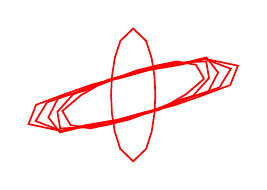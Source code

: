 \begin{tikzpicture}[scale=0.4]

\begin{axis}[
  xmin = -6,
  xmax = 6,
  ymin = -3.1,
  ymax = 3.1,
  scale only axis,
  axis equal image,
  hide axis,
  ]

\addplot [mark=none,red,line width=1.5] table{
1.0e+00 0.0e+00
9.61e-01 8.3e-01
8.314e-01 1.667e+00
5.829e-01 2.438e+00
6.123e-17 3.0e+00
-5.829e-01 2.438e+00
-8.314e-01 1.667e+00
-9.61e-01 8.3e-01
-1.0e+00 3.674e-16
-9.61e-01 -8.3e-01
-8.314e-01 -1.667e+00
-5.829e-01 -2.438e+00
-1.837e-16 -3.0e+00
5.829e-01 -2.438e+00
8.314e-01 -1.667e+00
9.61e-01 -8.3e-01
1.0e+00 0.0e+00
};

\addplot [mark=none,red,line width=1.5] table{
3.202e+00 7.266e-01
2.829e+00 1.363e+00
1.939e+00 1.509e+00
1.052e+00 1.322e+00
1.595e-01 1.108e+00
-6.802e-01 7.874e-01
-1.631e+00 4.077e-01
-2.381e+00 -2.958e-02
-3.202e+00 -7.266e-01
-2.829e+00 -1.363e+00
-1.939e+00 -1.509e+00
-1.052e+00 -1.322e+00
-1.595e-01 -1.108e+00
6.802e-01 -7.874e-01
1.631e+00 -4.077e-01
2.381e+00 2.958e-02
3.202e+00 7.266e-01
};

\addplot [mark=none,red,line width=1.5] table{
1.206e+00 1.353e+00
1.556e-01 1.039e+00
-7.778e-01 7.849e-01
-1.763e+00 3.712e-01
-2.705e+00 3.529e-02
-3.425e+00 -7.624e-01
-3.298e+00 -1.514e+00
-2.123e+00 -1.462e+00
-1.206e+00 -1.353e+00
-1.556e-01 -1.039e+00
7.778e-01 -7.849e-01
1.763e+00 -3.712e-01
2.705e+00 -3.529e-02
3.425e+00 7.624e-01
3.298e+00 1.514e+00
2.123e+00 1.462e+00
1.206e+00 1.353e+00
};

\addplot [mark=none,red,line width=1.5] table{
-3.363e+00 -9.354e-02
-3.835e+00 -1.012e+00
-3.307e+00 -1.694e+00
-2.12e+00 -1.396e+00
-1.089e+00 -1.313e+00
7.29e-03 -9.389e-01
1.144e+00 -6.869e-01
2.172e+00 -1.992e-01
3.363e+00 9.354e-02
3.835e+00 1.012e+00
3.307e+00 1.694e+00
2.12e+00 1.396e+00
1.089e+00 1.313e+00
-7.29e-03 9.389e-01
-1.144e+00 6.869e-01
-2.172e+00 1.992e-01
-3.363e+00 -9.354e-02
};

\addplot [mark=none,red,line width=1.5] table{
3.419e-01 -8.379e-01
1.565e+00 -5.375e-01
2.697e+00 -6.902e-02
3.896e+00 3.38e-01
4.409e+00 1.182e+00
3.22e+00 1.63e+00
2.077e+00 1.386e+00
8.15e-01 1.188e+00
-3.419e-01 8.379e-01
-1.565e+00 5.375e-01
-2.697e+00 6.902e-02
-3.896e+00 -3.38e-01
-4.409e+00 -1.182e+00
-3.22e+00 -1.63e+00
-2.077e+00 -1.386e+00
-8.15e-01 -1.188e+00
3.419e-01 -8.379e-01
};

\addplot [mark=none,red,line width=1.5] table{
2.11e+00 1.359e+00
7.129e-01 1.123e+00
-4.851e-01 7.904e-01
-1.84e+00 4.742e-01
-3.038e+00 5.488e-02
-4.386e+00 -4.479e-01
-4.729e+00 -1.32e+00
-3.273e+00 -1.623e+00
-2.11e+00 -1.359e+00
-7.129e-01 -1.123e+00
4.851e-01 -7.904e-01
1.84e+00 -4.742e-01
3.038e+00 -5.488e-02
4.386e+00 4.479e-01
4.729e+00 1.32e+00
3.273e+00 1.623e+00
2.11e+00 1.359e+00
};

\end{axis}


\end{tikzpicture}

